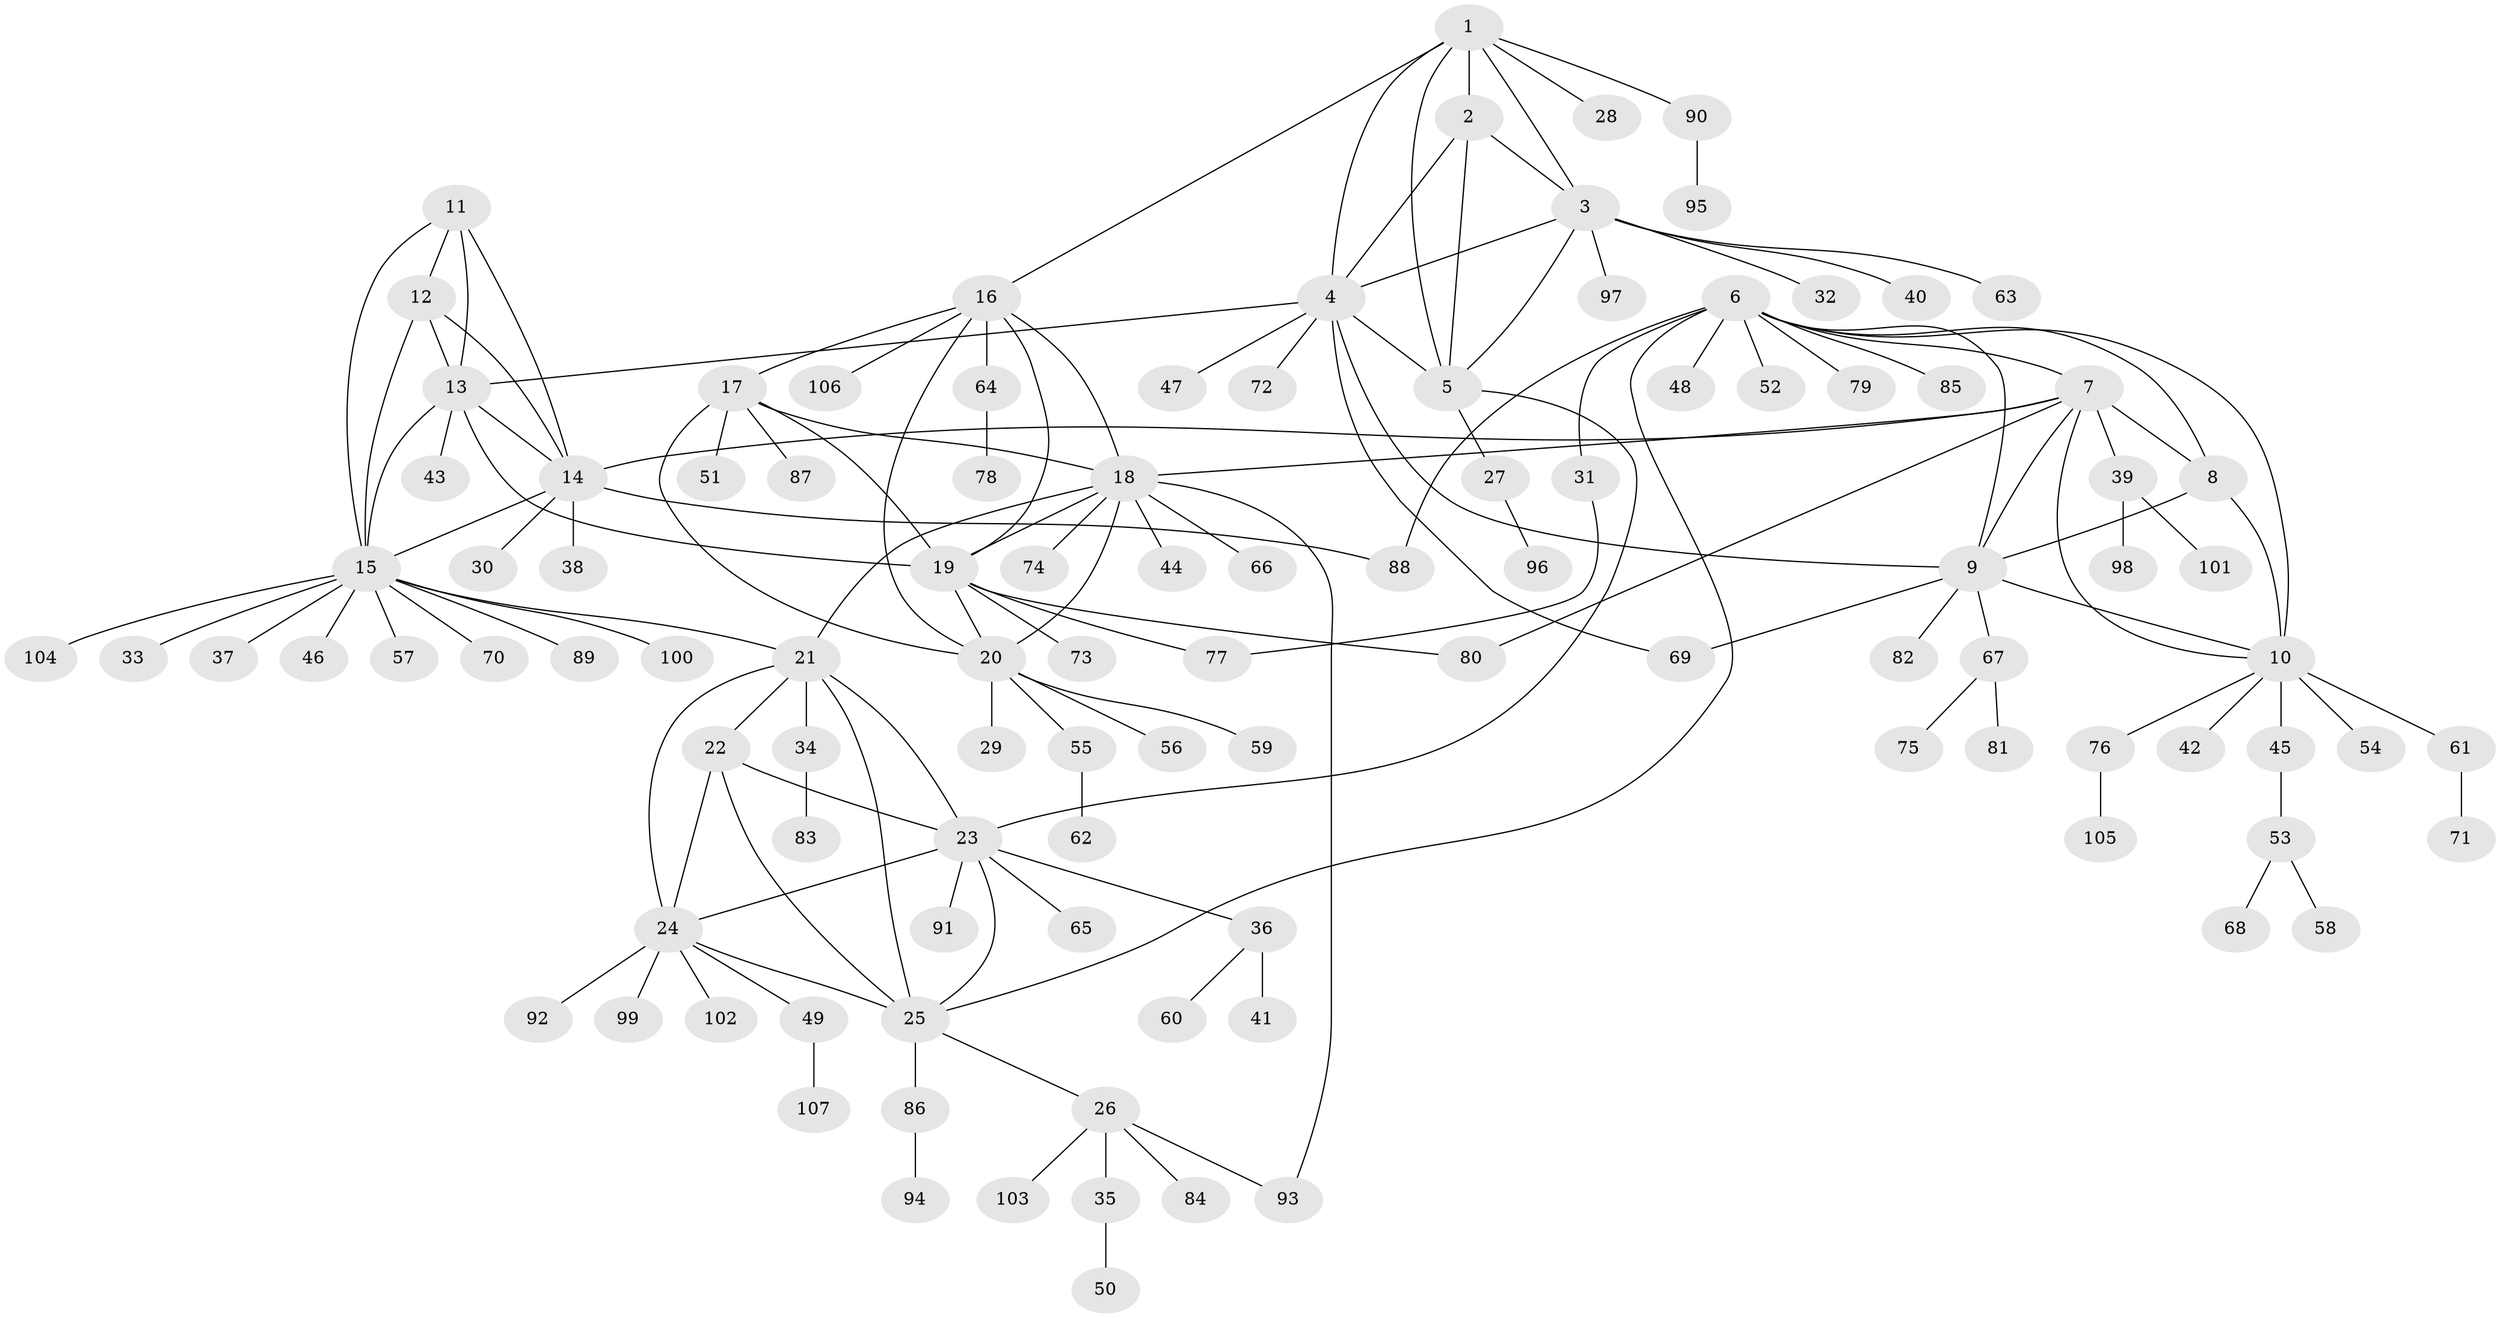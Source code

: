 // Generated by graph-tools (version 1.1) at 2025/37/03/09/25 02:37:40]
// undirected, 107 vertices, 147 edges
graph export_dot {
graph [start="1"]
  node [color=gray90,style=filled];
  1;
  2;
  3;
  4;
  5;
  6;
  7;
  8;
  9;
  10;
  11;
  12;
  13;
  14;
  15;
  16;
  17;
  18;
  19;
  20;
  21;
  22;
  23;
  24;
  25;
  26;
  27;
  28;
  29;
  30;
  31;
  32;
  33;
  34;
  35;
  36;
  37;
  38;
  39;
  40;
  41;
  42;
  43;
  44;
  45;
  46;
  47;
  48;
  49;
  50;
  51;
  52;
  53;
  54;
  55;
  56;
  57;
  58;
  59;
  60;
  61;
  62;
  63;
  64;
  65;
  66;
  67;
  68;
  69;
  70;
  71;
  72;
  73;
  74;
  75;
  76;
  77;
  78;
  79;
  80;
  81;
  82;
  83;
  84;
  85;
  86;
  87;
  88;
  89;
  90;
  91;
  92;
  93;
  94;
  95;
  96;
  97;
  98;
  99;
  100;
  101;
  102;
  103;
  104;
  105;
  106;
  107;
  1 -- 2;
  1 -- 3;
  1 -- 4;
  1 -- 5;
  1 -- 16;
  1 -- 28;
  1 -- 90;
  2 -- 3;
  2 -- 4;
  2 -- 5;
  3 -- 4;
  3 -- 5;
  3 -- 32;
  3 -- 40;
  3 -- 63;
  3 -- 97;
  4 -- 5;
  4 -- 9;
  4 -- 13;
  4 -- 47;
  4 -- 69;
  4 -- 72;
  5 -- 23;
  5 -- 27;
  6 -- 7;
  6 -- 8;
  6 -- 9;
  6 -- 10;
  6 -- 25;
  6 -- 31;
  6 -- 48;
  6 -- 52;
  6 -- 79;
  6 -- 85;
  6 -- 88;
  7 -- 8;
  7 -- 9;
  7 -- 10;
  7 -- 14;
  7 -- 18;
  7 -- 39;
  7 -- 80;
  8 -- 9;
  8 -- 10;
  9 -- 10;
  9 -- 67;
  9 -- 69;
  9 -- 82;
  10 -- 42;
  10 -- 45;
  10 -- 54;
  10 -- 61;
  10 -- 76;
  11 -- 12;
  11 -- 13;
  11 -- 14;
  11 -- 15;
  12 -- 13;
  12 -- 14;
  12 -- 15;
  13 -- 14;
  13 -- 15;
  13 -- 19;
  13 -- 43;
  14 -- 15;
  14 -- 30;
  14 -- 38;
  14 -- 88;
  15 -- 21;
  15 -- 33;
  15 -- 37;
  15 -- 46;
  15 -- 57;
  15 -- 70;
  15 -- 89;
  15 -- 100;
  15 -- 104;
  16 -- 17;
  16 -- 18;
  16 -- 19;
  16 -- 20;
  16 -- 64;
  16 -- 106;
  17 -- 18;
  17 -- 19;
  17 -- 20;
  17 -- 51;
  17 -- 87;
  18 -- 19;
  18 -- 20;
  18 -- 21;
  18 -- 44;
  18 -- 66;
  18 -- 74;
  18 -- 93;
  19 -- 20;
  19 -- 73;
  19 -- 77;
  19 -- 80;
  20 -- 29;
  20 -- 55;
  20 -- 56;
  20 -- 59;
  21 -- 22;
  21 -- 23;
  21 -- 24;
  21 -- 25;
  21 -- 34;
  22 -- 23;
  22 -- 24;
  22 -- 25;
  23 -- 24;
  23 -- 25;
  23 -- 36;
  23 -- 65;
  23 -- 91;
  24 -- 25;
  24 -- 49;
  24 -- 92;
  24 -- 99;
  24 -- 102;
  25 -- 26;
  25 -- 86;
  26 -- 35;
  26 -- 84;
  26 -- 93;
  26 -- 103;
  27 -- 96;
  31 -- 77;
  34 -- 83;
  35 -- 50;
  36 -- 41;
  36 -- 60;
  39 -- 98;
  39 -- 101;
  45 -- 53;
  49 -- 107;
  53 -- 58;
  53 -- 68;
  55 -- 62;
  61 -- 71;
  64 -- 78;
  67 -- 75;
  67 -- 81;
  76 -- 105;
  86 -- 94;
  90 -- 95;
}
